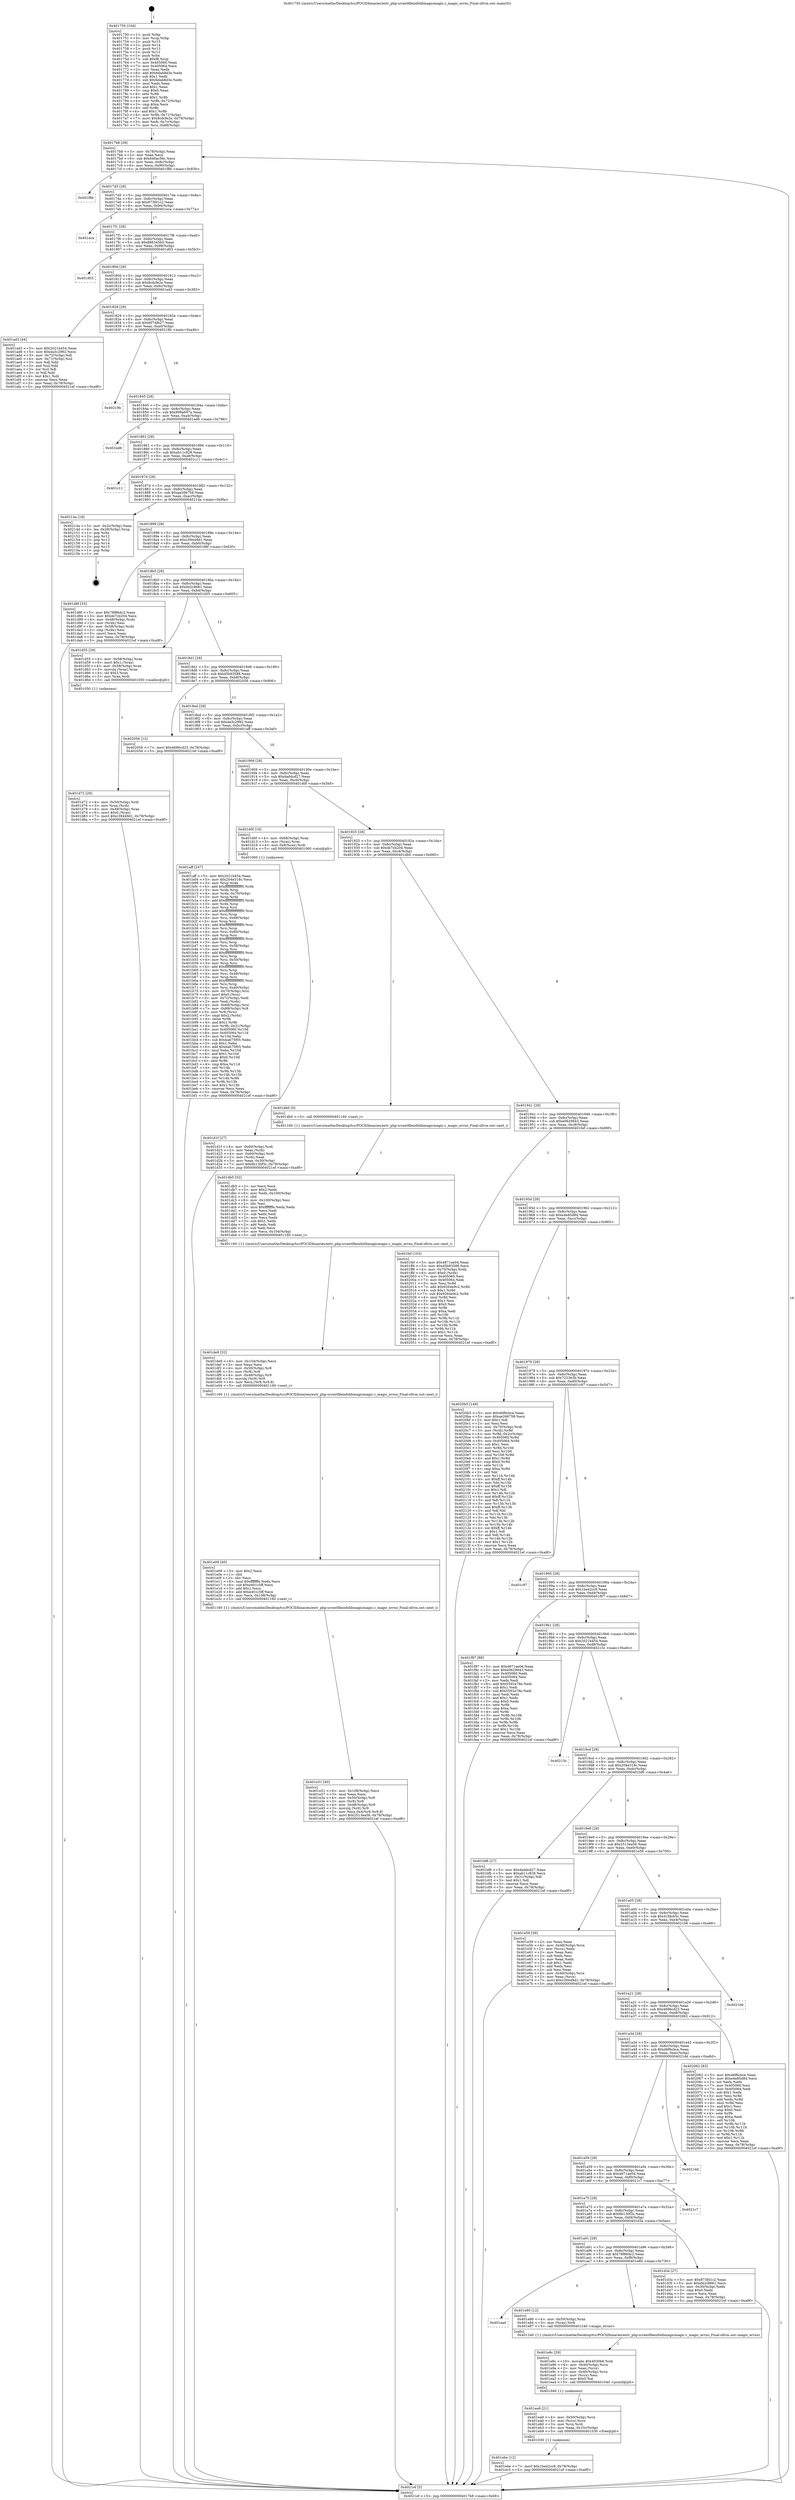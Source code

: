 digraph "0x401750" {
  label = "0x401750 (/mnt/c/Users/mathe/Desktop/tcc/POCII/binaries/extr_php-srcextfileinfolibmagicmagic.c_magic_errno_Final-ollvm.out::main(0))"
  labelloc = "t"
  node[shape=record]

  Entry [label="",width=0.3,height=0.3,shape=circle,fillcolor=black,style=filled]
  "0x4017b8" [label="{
     0x4017b8 [29]\l
     | [instrs]\l
     &nbsp;&nbsp;0x4017b8 \<+3\>: mov -0x78(%rbp),%eax\l
     &nbsp;&nbsp;0x4017bb \<+2\>: mov %eax,%ecx\l
     &nbsp;&nbsp;0x4017bd \<+6\>: sub $0x846ac56c,%ecx\l
     &nbsp;&nbsp;0x4017c3 \<+6\>: mov %eax,-0x8c(%rbp)\l
     &nbsp;&nbsp;0x4017c9 \<+6\>: mov %ecx,-0x90(%rbp)\l
     &nbsp;&nbsp;0x4017cf \<+6\>: je 0000000000401f8b \<main+0x83b\>\l
  }"]
  "0x401f8b" [label="{
     0x401f8b\l
  }", style=dashed]
  "0x4017d5" [label="{
     0x4017d5 [28]\l
     | [instrs]\l
     &nbsp;&nbsp;0x4017d5 \<+5\>: jmp 00000000004017da \<main+0x8a\>\l
     &nbsp;&nbsp;0x4017da \<+6\>: mov -0x8c(%rbp),%eax\l
     &nbsp;&nbsp;0x4017e0 \<+5\>: sub $0x873fd1c2,%eax\l
     &nbsp;&nbsp;0x4017e5 \<+6\>: mov %eax,-0x94(%rbp)\l
     &nbsp;&nbsp;0x4017eb \<+6\>: je 0000000000401eca \<main+0x77a\>\l
  }"]
  Exit [label="",width=0.3,height=0.3,shape=circle,fillcolor=black,style=filled,peripheries=2]
  "0x401eca" [label="{
     0x401eca\l
  }", style=dashed]
  "0x4017f1" [label="{
     0x4017f1 [28]\l
     | [instrs]\l
     &nbsp;&nbsp;0x4017f1 \<+5\>: jmp 00000000004017f6 \<main+0xa6\>\l
     &nbsp;&nbsp;0x4017f6 \<+6\>: mov -0x8c(%rbp),%eax\l
     &nbsp;&nbsp;0x4017fc \<+5\>: sub $0x886345b5,%eax\l
     &nbsp;&nbsp;0x401801 \<+6\>: mov %eax,-0x98(%rbp)\l
     &nbsp;&nbsp;0x401807 \<+6\>: je 0000000000401d03 \<main+0x5b3\>\l
  }"]
  "0x401ebe" [label="{
     0x401ebe [12]\l
     | [instrs]\l
     &nbsp;&nbsp;0x401ebe \<+7\>: movl $0x1ba42cc9,-0x78(%rbp)\l
     &nbsp;&nbsp;0x401ec5 \<+5\>: jmp 00000000004021ef \<main+0xa9f\>\l
  }"]
  "0x401d03" [label="{
     0x401d03\l
  }", style=dashed]
  "0x40180d" [label="{
     0x40180d [28]\l
     | [instrs]\l
     &nbsp;&nbsp;0x40180d \<+5\>: jmp 0000000000401812 \<main+0xc2\>\l
     &nbsp;&nbsp;0x401812 \<+6\>: mov -0x8c(%rbp),%eax\l
     &nbsp;&nbsp;0x401818 \<+5\>: sub $0x8cdcfe2e,%eax\l
     &nbsp;&nbsp;0x40181d \<+6\>: mov %eax,-0x9c(%rbp)\l
     &nbsp;&nbsp;0x401823 \<+6\>: je 0000000000401ad3 \<main+0x383\>\l
  }"]
  "0x401ea9" [label="{
     0x401ea9 [21]\l
     | [instrs]\l
     &nbsp;&nbsp;0x401ea9 \<+4\>: mov -0x50(%rbp),%rcx\l
     &nbsp;&nbsp;0x401ead \<+3\>: mov (%rcx),%rcx\l
     &nbsp;&nbsp;0x401eb0 \<+3\>: mov %rcx,%rdi\l
     &nbsp;&nbsp;0x401eb3 \<+6\>: mov %eax,-0x10c(%rbp)\l
     &nbsp;&nbsp;0x401eb9 \<+5\>: call 0000000000401030 \<free@plt\>\l
     | [calls]\l
     &nbsp;&nbsp;0x401030 \{1\} (unknown)\l
  }"]
  "0x401ad3" [label="{
     0x401ad3 [44]\l
     | [instrs]\l
     &nbsp;&nbsp;0x401ad3 \<+5\>: mov $0x2021b454,%eax\l
     &nbsp;&nbsp;0x401ad8 \<+5\>: mov $0xda3c2992,%ecx\l
     &nbsp;&nbsp;0x401add \<+3\>: mov -0x72(%rbp),%dl\l
     &nbsp;&nbsp;0x401ae0 \<+4\>: mov -0x71(%rbp),%sil\l
     &nbsp;&nbsp;0x401ae4 \<+3\>: mov %dl,%dil\l
     &nbsp;&nbsp;0x401ae7 \<+3\>: and %sil,%dil\l
     &nbsp;&nbsp;0x401aea \<+3\>: xor %sil,%dl\l
     &nbsp;&nbsp;0x401aed \<+3\>: or %dl,%dil\l
     &nbsp;&nbsp;0x401af0 \<+4\>: test $0x1,%dil\l
     &nbsp;&nbsp;0x401af4 \<+3\>: cmovne %ecx,%eax\l
     &nbsp;&nbsp;0x401af7 \<+3\>: mov %eax,-0x78(%rbp)\l
     &nbsp;&nbsp;0x401afa \<+5\>: jmp 00000000004021ef \<main+0xa9f\>\l
  }"]
  "0x401829" [label="{
     0x401829 [28]\l
     | [instrs]\l
     &nbsp;&nbsp;0x401829 \<+5\>: jmp 000000000040182e \<main+0xde\>\l
     &nbsp;&nbsp;0x40182e \<+6\>: mov -0x8c(%rbp),%eax\l
     &nbsp;&nbsp;0x401834 \<+5\>: sub $0x9074fb27,%eax\l
     &nbsp;&nbsp;0x401839 \<+6\>: mov %eax,-0xa0(%rbp)\l
     &nbsp;&nbsp;0x40183f \<+6\>: je 000000000040219b \<main+0xa4b\>\l
  }"]
  "0x4021ef" [label="{
     0x4021ef [5]\l
     | [instrs]\l
     &nbsp;&nbsp;0x4021ef \<+5\>: jmp 00000000004017b8 \<main+0x68\>\l
  }"]
  "0x401750" [label="{
     0x401750 [104]\l
     | [instrs]\l
     &nbsp;&nbsp;0x401750 \<+1\>: push %rbp\l
     &nbsp;&nbsp;0x401751 \<+3\>: mov %rsp,%rbp\l
     &nbsp;&nbsp;0x401754 \<+2\>: push %r15\l
     &nbsp;&nbsp;0x401756 \<+2\>: push %r14\l
     &nbsp;&nbsp;0x401758 \<+2\>: push %r13\l
     &nbsp;&nbsp;0x40175a \<+2\>: push %r12\l
     &nbsp;&nbsp;0x40175c \<+1\>: push %rbx\l
     &nbsp;&nbsp;0x40175d \<+7\>: sub $0xf8,%rsp\l
     &nbsp;&nbsp;0x401764 \<+7\>: mov 0x405060,%eax\l
     &nbsp;&nbsp;0x40176b \<+7\>: mov 0x405064,%ecx\l
     &nbsp;&nbsp;0x401772 \<+2\>: mov %eax,%edx\l
     &nbsp;&nbsp;0x401774 \<+6\>: add $0x6dab8d3e,%edx\l
     &nbsp;&nbsp;0x40177a \<+3\>: sub $0x1,%edx\l
     &nbsp;&nbsp;0x40177d \<+6\>: sub $0x6dab8d3e,%edx\l
     &nbsp;&nbsp;0x401783 \<+3\>: imul %edx,%eax\l
     &nbsp;&nbsp;0x401786 \<+3\>: and $0x1,%eax\l
     &nbsp;&nbsp;0x401789 \<+3\>: cmp $0x0,%eax\l
     &nbsp;&nbsp;0x40178c \<+4\>: sete %r8b\l
     &nbsp;&nbsp;0x401790 \<+4\>: and $0x1,%r8b\l
     &nbsp;&nbsp;0x401794 \<+4\>: mov %r8b,-0x72(%rbp)\l
     &nbsp;&nbsp;0x401798 \<+3\>: cmp $0xa,%ecx\l
     &nbsp;&nbsp;0x40179b \<+4\>: setl %r8b\l
     &nbsp;&nbsp;0x40179f \<+4\>: and $0x1,%r8b\l
     &nbsp;&nbsp;0x4017a3 \<+4\>: mov %r8b,-0x71(%rbp)\l
     &nbsp;&nbsp;0x4017a7 \<+7\>: movl $0x8cdcfe2e,-0x78(%rbp)\l
     &nbsp;&nbsp;0x4017ae \<+3\>: mov %edi,-0x7c(%rbp)\l
     &nbsp;&nbsp;0x4017b1 \<+7\>: mov %rsi,-0x88(%rbp)\l
  }"]
  "0x401e8c" [label="{
     0x401e8c [29]\l
     | [instrs]\l
     &nbsp;&nbsp;0x401e8c \<+10\>: movabs $0x4030b6,%rdi\l
     &nbsp;&nbsp;0x401e96 \<+4\>: mov -0x40(%rbp),%rcx\l
     &nbsp;&nbsp;0x401e9a \<+2\>: mov %eax,(%rcx)\l
     &nbsp;&nbsp;0x401e9c \<+4\>: mov -0x40(%rbp),%rcx\l
     &nbsp;&nbsp;0x401ea0 \<+2\>: mov (%rcx),%esi\l
     &nbsp;&nbsp;0x401ea2 \<+2\>: mov $0x0,%al\l
     &nbsp;&nbsp;0x401ea4 \<+5\>: call 0000000000401040 \<printf@plt\>\l
     | [calls]\l
     &nbsp;&nbsp;0x401040 \{1\} (unknown)\l
  }"]
  "0x40219b" [label="{
     0x40219b\l
  }", style=dashed]
  "0x401845" [label="{
     0x401845 [28]\l
     | [instrs]\l
     &nbsp;&nbsp;0x401845 \<+5\>: jmp 000000000040184a \<main+0xfa\>\l
     &nbsp;&nbsp;0x40184a \<+6\>: mov -0x8c(%rbp),%eax\l
     &nbsp;&nbsp;0x401850 \<+5\>: sub $0x999a697a,%eax\l
     &nbsp;&nbsp;0x401855 \<+6\>: mov %eax,-0xa4(%rbp)\l
     &nbsp;&nbsp;0x40185b \<+6\>: je 0000000000401ed6 \<main+0x786\>\l
  }"]
  "0x401aad" [label="{
     0x401aad\l
  }", style=dashed]
  "0x401ed6" [label="{
     0x401ed6\l
  }", style=dashed]
  "0x401861" [label="{
     0x401861 [28]\l
     | [instrs]\l
     &nbsp;&nbsp;0x401861 \<+5\>: jmp 0000000000401866 \<main+0x116\>\l
     &nbsp;&nbsp;0x401866 \<+6\>: mov -0x8c(%rbp),%eax\l
     &nbsp;&nbsp;0x40186c \<+5\>: sub $0xab11c828,%eax\l
     &nbsp;&nbsp;0x401871 \<+6\>: mov %eax,-0xa8(%rbp)\l
     &nbsp;&nbsp;0x401877 \<+6\>: je 0000000000401c11 \<main+0x4c1\>\l
  }"]
  "0x401e80" [label="{
     0x401e80 [12]\l
     | [instrs]\l
     &nbsp;&nbsp;0x401e80 \<+4\>: mov -0x50(%rbp),%rax\l
     &nbsp;&nbsp;0x401e84 \<+3\>: mov (%rax),%rdi\l
     &nbsp;&nbsp;0x401e87 \<+5\>: call 0000000000401240 \<magic_errno\>\l
     | [calls]\l
     &nbsp;&nbsp;0x401240 \{1\} (/mnt/c/Users/mathe/Desktop/tcc/POCII/binaries/extr_php-srcextfileinfolibmagicmagic.c_magic_errno_Final-ollvm.out::magic_errno)\l
  }"]
  "0x401c11" [label="{
     0x401c11\l
  }", style=dashed]
  "0x40187d" [label="{
     0x40187d [28]\l
     | [instrs]\l
     &nbsp;&nbsp;0x40187d \<+5\>: jmp 0000000000401882 \<main+0x132\>\l
     &nbsp;&nbsp;0x401882 \<+6\>: mov -0x8c(%rbp),%eax\l
     &nbsp;&nbsp;0x401888 \<+5\>: sub $0xae266758,%eax\l
     &nbsp;&nbsp;0x40188d \<+6\>: mov %eax,-0xac(%rbp)\l
     &nbsp;&nbsp;0x401893 \<+6\>: je 000000000040214a \<main+0x9fa\>\l
  }"]
  "0x401e31" [label="{
     0x401e31 [40]\l
     | [instrs]\l
     &nbsp;&nbsp;0x401e31 \<+6\>: mov -0x108(%rbp),%ecx\l
     &nbsp;&nbsp;0x401e37 \<+3\>: imul %eax,%ecx\l
     &nbsp;&nbsp;0x401e3a \<+4\>: mov -0x50(%rbp),%r8\l
     &nbsp;&nbsp;0x401e3e \<+3\>: mov (%r8),%r8\l
     &nbsp;&nbsp;0x401e41 \<+4\>: mov -0x48(%rbp),%r9\l
     &nbsp;&nbsp;0x401e45 \<+3\>: movslq (%r9),%r9\l
     &nbsp;&nbsp;0x401e48 \<+5\>: mov %ecx,0x4(%r8,%r9,8)\l
     &nbsp;&nbsp;0x401e4d \<+7\>: movl $0x2513ea56,-0x78(%rbp)\l
     &nbsp;&nbsp;0x401e54 \<+5\>: jmp 00000000004021ef \<main+0xa9f\>\l
  }"]
  "0x40214a" [label="{
     0x40214a [18]\l
     | [instrs]\l
     &nbsp;&nbsp;0x40214a \<+3\>: mov -0x2c(%rbp),%eax\l
     &nbsp;&nbsp;0x40214d \<+4\>: lea -0x28(%rbp),%rsp\l
     &nbsp;&nbsp;0x402151 \<+1\>: pop %rbx\l
     &nbsp;&nbsp;0x402152 \<+2\>: pop %r12\l
     &nbsp;&nbsp;0x402154 \<+2\>: pop %r13\l
     &nbsp;&nbsp;0x402156 \<+2\>: pop %r14\l
     &nbsp;&nbsp;0x402158 \<+2\>: pop %r15\l
     &nbsp;&nbsp;0x40215a \<+1\>: pop %rbp\l
     &nbsp;&nbsp;0x40215b \<+1\>: ret\l
  }"]
  "0x401899" [label="{
     0x401899 [28]\l
     | [instrs]\l
     &nbsp;&nbsp;0x401899 \<+5\>: jmp 000000000040189e \<main+0x14e\>\l
     &nbsp;&nbsp;0x40189e \<+6\>: mov -0x8c(%rbp),%eax\l
     &nbsp;&nbsp;0x4018a4 \<+5\>: sub $0xc39449d1,%eax\l
     &nbsp;&nbsp;0x4018a9 \<+6\>: mov %eax,-0xb0(%rbp)\l
     &nbsp;&nbsp;0x4018af \<+6\>: je 0000000000401d8f \<main+0x63f\>\l
  }"]
  "0x401e09" [label="{
     0x401e09 [40]\l
     | [instrs]\l
     &nbsp;&nbsp;0x401e09 \<+5\>: mov $0x2,%ecx\l
     &nbsp;&nbsp;0x401e0e \<+1\>: cltd\l
     &nbsp;&nbsp;0x401e0f \<+2\>: idiv %ecx\l
     &nbsp;&nbsp;0x401e11 \<+6\>: imul $0xfffffffe,%edx,%ecx\l
     &nbsp;&nbsp;0x401e17 \<+6\>: sub $0xe401c5ff,%ecx\l
     &nbsp;&nbsp;0x401e1d \<+3\>: add $0x1,%ecx\l
     &nbsp;&nbsp;0x401e20 \<+6\>: add $0xe401c5ff,%ecx\l
     &nbsp;&nbsp;0x401e26 \<+6\>: mov %ecx,-0x108(%rbp)\l
     &nbsp;&nbsp;0x401e2c \<+5\>: call 0000000000401160 \<next_i\>\l
     | [calls]\l
     &nbsp;&nbsp;0x401160 \{1\} (/mnt/c/Users/mathe/Desktop/tcc/POCII/binaries/extr_php-srcextfileinfolibmagicmagic.c_magic_errno_Final-ollvm.out::next_i)\l
  }"]
  "0x401d8f" [label="{
     0x401d8f [33]\l
     | [instrs]\l
     &nbsp;&nbsp;0x401d8f \<+5\>: mov $0x78f86dc2,%eax\l
     &nbsp;&nbsp;0x401d94 \<+5\>: mov $0xde7cb204,%ecx\l
     &nbsp;&nbsp;0x401d99 \<+4\>: mov -0x48(%rbp),%rdx\l
     &nbsp;&nbsp;0x401d9d \<+2\>: mov (%rdx),%esi\l
     &nbsp;&nbsp;0x401d9f \<+4\>: mov -0x58(%rbp),%rdx\l
     &nbsp;&nbsp;0x401da3 \<+2\>: cmp (%rdx),%esi\l
     &nbsp;&nbsp;0x401da5 \<+3\>: cmovl %ecx,%eax\l
     &nbsp;&nbsp;0x401da8 \<+3\>: mov %eax,-0x78(%rbp)\l
     &nbsp;&nbsp;0x401dab \<+5\>: jmp 00000000004021ef \<main+0xa9f\>\l
  }"]
  "0x4018b5" [label="{
     0x4018b5 [28]\l
     | [instrs]\l
     &nbsp;&nbsp;0x4018b5 \<+5\>: jmp 00000000004018ba \<main+0x16a\>\l
     &nbsp;&nbsp;0x4018ba \<+6\>: mov -0x8c(%rbp),%eax\l
     &nbsp;&nbsp;0x4018c0 \<+5\>: sub $0xd42c8661,%eax\l
     &nbsp;&nbsp;0x4018c5 \<+6\>: mov %eax,-0xb4(%rbp)\l
     &nbsp;&nbsp;0x4018cb \<+6\>: je 0000000000401d55 \<main+0x605\>\l
  }"]
  "0x401de9" [label="{
     0x401de9 [32]\l
     | [instrs]\l
     &nbsp;&nbsp;0x401de9 \<+6\>: mov -0x104(%rbp),%ecx\l
     &nbsp;&nbsp;0x401def \<+3\>: imul %eax,%ecx\l
     &nbsp;&nbsp;0x401df2 \<+4\>: mov -0x50(%rbp),%r8\l
     &nbsp;&nbsp;0x401df6 \<+3\>: mov (%r8),%r8\l
     &nbsp;&nbsp;0x401df9 \<+4\>: mov -0x48(%rbp),%r9\l
     &nbsp;&nbsp;0x401dfd \<+3\>: movslq (%r9),%r9\l
     &nbsp;&nbsp;0x401e00 \<+4\>: mov %ecx,(%r8,%r9,8)\l
     &nbsp;&nbsp;0x401e04 \<+5\>: call 0000000000401160 \<next_i\>\l
     | [calls]\l
     &nbsp;&nbsp;0x401160 \{1\} (/mnt/c/Users/mathe/Desktop/tcc/POCII/binaries/extr_php-srcextfileinfolibmagicmagic.c_magic_errno_Final-ollvm.out::next_i)\l
  }"]
  "0x401d55" [label="{
     0x401d55 [29]\l
     | [instrs]\l
     &nbsp;&nbsp;0x401d55 \<+4\>: mov -0x58(%rbp),%rax\l
     &nbsp;&nbsp;0x401d59 \<+6\>: movl $0x1,(%rax)\l
     &nbsp;&nbsp;0x401d5f \<+4\>: mov -0x58(%rbp),%rax\l
     &nbsp;&nbsp;0x401d63 \<+3\>: movslq (%rax),%rax\l
     &nbsp;&nbsp;0x401d66 \<+4\>: shl $0x3,%rax\l
     &nbsp;&nbsp;0x401d6a \<+3\>: mov %rax,%rdi\l
     &nbsp;&nbsp;0x401d6d \<+5\>: call 0000000000401050 \<malloc@plt\>\l
     | [calls]\l
     &nbsp;&nbsp;0x401050 \{1\} (unknown)\l
  }"]
  "0x4018d1" [label="{
     0x4018d1 [28]\l
     | [instrs]\l
     &nbsp;&nbsp;0x4018d1 \<+5\>: jmp 00000000004018d6 \<main+0x186\>\l
     &nbsp;&nbsp;0x4018d6 \<+6\>: mov -0x8c(%rbp),%eax\l
     &nbsp;&nbsp;0x4018dc \<+5\>: sub $0xd5b93588,%eax\l
     &nbsp;&nbsp;0x4018e1 \<+6\>: mov %eax,-0xb8(%rbp)\l
     &nbsp;&nbsp;0x4018e7 \<+6\>: je 0000000000402056 \<main+0x906\>\l
  }"]
  "0x401db5" [label="{
     0x401db5 [52]\l
     | [instrs]\l
     &nbsp;&nbsp;0x401db5 \<+2\>: xor %ecx,%ecx\l
     &nbsp;&nbsp;0x401db7 \<+5\>: mov $0x2,%edx\l
     &nbsp;&nbsp;0x401dbc \<+6\>: mov %edx,-0x100(%rbp)\l
     &nbsp;&nbsp;0x401dc2 \<+1\>: cltd\l
     &nbsp;&nbsp;0x401dc3 \<+6\>: mov -0x100(%rbp),%esi\l
     &nbsp;&nbsp;0x401dc9 \<+2\>: idiv %esi\l
     &nbsp;&nbsp;0x401dcb \<+6\>: imul $0xfffffffe,%edx,%edx\l
     &nbsp;&nbsp;0x401dd1 \<+2\>: mov %ecx,%edi\l
     &nbsp;&nbsp;0x401dd3 \<+2\>: sub %edx,%edi\l
     &nbsp;&nbsp;0x401dd5 \<+2\>: mov %ecx,%edx\l
     &nbsp;&nbsp;0x401dd7 \<+3\>: sub $0x1,%edx\l
     &nbsp;&nbsp;0x401dda \<+2\>: add %edx,%edi\l
     &nbsp;&nbsp;0x401ddc \<+2\>: sub %edi,%ecx\l
     &nbsp;&nbsp;0x401dde \<+6\>: mov %ecx,-0x104(%rbp)\l
     &nbsp;&nbsp;0x401de4 \<+5\>: call 0000000000401160 \<next_i\>\l
     | [calls]\l
     &nbsp;&nbsp;0x401160 \{1\} (/mnt/c/Users/mathe/Desktop/tcc/POCII/binaries/extr_php-srcextfileinfolibmagicmagic.c_magic_errno_Final-ollvm.out::next_i)\l
  }"]
  "0x402056" [label="{
     0x402056 [12]\l
     | [instrs]\l
     &nbsp;&nbsp;0x402056 \<+7\>: movl $0x4686cd23,-0x78(%rbp)\l
     &nbsp;&nbsp;0x40205d \<+5\>: jmp 00000000004021ef \<main+0xa9f\>\l
  }"]
  "0x4018ed" [label="{
     0x4018ed [28]\l
     | [instrs]\l
     &nbsp;&nbsp;0x4018ed \<+5\>: jmp 00000000004018f2 \<main+0x1a2\>\l
     &nbsp;&nbsp;0x4018f2 \<+6\>: mov -0x8c(%rbp),%eax\l
     &nbsp;&nbsp;0x4018f8 \<+5\>: sub $0xda3c2992,%eax\l
     &nbsp;&nbsp;0x4018fd \<+6\>: mov %eax,-0xbc(%rbp)\l
     &nbsp;&nbsp;0x401903 \<+6\>: je 0000000000401aff \<main+0x3af\>\l
  }"]
  "0x401d72" [label="{
     0x401d72 [29]\l
     | [instrs]\l
     &nbsp;&nbsp;0x401d72 \<+4\>: mov -0x50(%rbp),%rdi\l
     &nbsp;&nbsp;0x401d76 \<+3\>: mov %rax,(%rdi)\l
     &nbsp;&nbsp;0x401d79 \<+4\>: mov -0x48(%rbp),%rax\l
     &nbsp;&nbsp;0x401d7d \<+6\>: movl $0x0,(%rax)\l
     &nbsp;&nbsp;0x401d83 \<+7\>: movl $0xc39449d1,-0x78(%rbp)\l
     &nbsp;&nbsp;0x401d8a \<+5\>: jmp 00000000004021ef \<main+0xa9f\>\l
  }"]
  "0x401aff" [label="{
     0x401aff [247]\l
     | [instrs]\l
     &nbsp;&nbsp;0x401aff \<+5\>: mov $0x2021b454,%eax\l
     &nbsp;&nbsp;0x401b04 \<+5\>: mov $0x204e318c,%ecx\l
     &nbsp;&nbsp;0x401b09 \<+3\>: mov %rsp,%rdx\l
     &nbsp;&nbsp;0x401b0c \<+4\>: add $0xfffffffffffffff0,%rdx\l
     &nbsp;&nbsp;0x401b10 \<+3\>: mov %rdx,%rsp\l
     &nbsp;&nbsp;0x401b13 \<+4\>: mov %rdx,-0x70(%rbp)\l
     &nbsp;&nbsp;0x401b17 \<+3\>: mov %rsp,%rdx\l
     &nbsp;&nbsp;0x401b1a \<+4\>: add $0xfffffffffffffff0,%rdx\l
     &nbsp;&nbsp;0x401b1e \<+3\>: mov %rdx,%rsp\l
     &nbsp;&nbsp;0x401b21 \<+3\>: mov %rsp,%rsi\l
     &nbsp;&nbsp;0x401b24 \<+4\>: add $0xfffffffffffffff0,%rsi\l
     &nbsp;&nbsp;0x401b28 \<+3\>: mov %rsi,%rsp\l
     &nbsp;&nbsp;0x401b2b \<+4\>: mov %rsi,-0x68(%rbp)\l
     &nbsp;&nbsp;0x401b2f \<+3\>: mov %rsp,%rsi\l
     &nbsp;&nbsp;0x401b32 \<+4\>: add $0xfffffffffffffff0,%rsi\l
     &nbsp;&nbsp;0x401b36 \<+3\>: mov %rsi,%rsp\l
     &nbsp;&nbsp;0x401b39 \<+4\>: mov %rsi,-0x60(%rbp)\l
     &nbsp;&nbsp;0x401b3d \<+3\>: mov %rsp,%rsi\l
     &nbsp;&nbsp;0x401b40 \<+4\>: add $0xfffffffffffffff0,%rsi\l
     &nbsp;&nbsp;0x401b44 \<+3\>: mov %rsi,%rsp\l
     &nbsp;&nbsp;0x401b47 \<+4\>: mov %rsi,-0x58(%rbp)\l
     &nbsp;&nbsp;0x401b4b \<+3\>: mov %rsp,%rsi\l
     &nbsp;&nbsp;0x401b4e \<+4\>: add $0xfffffffffffffff0,%rsi\l
     &nbsp;&nbsp;0x401b52 \<+3\>: mov %rsi,%rsp\l
     &nbsp;&nbsp;0x401b55 \<+4\>: mov %rsi,-0x50(%rbp)\l
     &nbsp;&nbsp;0x401b59 \<+3\>: mov %rsp,%rsi\l
     &nbsp;&nbsp;0x401b5c \<+4\>: add $0xfffffffffffffff0,%rsi\l
     &nbsp;&nbsp;0x401b60 \<+3\>: mov %rsi,%rsp\l
     &nbsp;&nbsp;0x401b63 \<+4\>: mov %rsi,-0x48(%rbp)\l
     &nbsp;&nbsp;0x401b67 \<+3\>: mov %rsp,%rsi\l
     &nbsp;&nbsp;0x401b6a \<+4\>: add $0xfffffffffffffff0,%rsi\l
     &nbsp;&nbsp;0x401b6e \<+3\>: mov %rsi,%rsp\l
     &nbsp;&nbsp;0x401b71 \<+4\>: mov %rsi,-0x40(%rbp)\l
     &nbsp;&nbsp;0x401b75 \<+4\>: mov -0x70(%rbp),%rsi\l
     &nbsp;&nbsp;0x401b79 \<+6\>: movl $0x0,(%rsi)\l
     &nbsp;&nbsp;0x401b7f \<+3\>: mov -0x7c(%rbp),%edi\l
     &nbsp;&nbsp;0x401b82 \<+2\>: mov %edi,(%rdx)\l
     &nbsp;&nbsp;0x401b84 \<+4\>: mov -0x68(%rbp),%rsi\l
     &nbsp;&nbsp;0x401b88 \<+7\>: mov -0x88(%rbp),%r8\l
     &nbsp;&nbsp;0x401b8f \<+3\>: mov %r8,(%rsi)\l
     &nbsp;&nbsp;0x401b92 \<+3\>: cmpl $0x2,(%rdx)\l
     &nbsp;&nbsp;0x401b95 \<+4\>: setne %r9b\l
     &nbsp;&nbsp;0x401b99 \<+4\>: and $0x1,%r9b\l
     &nbsp;&nbsp;0x401b9d \<+4\>: mov %r9b,-0x31(%rbp)\l
     &nbsp;&nbsp;0x401ba1 \<+8\>: mov 0x405060,%r10d\l
     &nbsp;&nbsp;0x401ba9 \<+8\>: mov 0x405064,%r11d\l
     &nbsp;&nbsp;0x401bb1 \<+3\>: mov %r10d,%ebx\l
     &nbsp;&nbsp;0x401bb4 \<+6\>: sub $0xbab75f05,%ebx\l
     &nbsp;&nbsp;0x401bba \<+3\>: sub $0x1,%ebx\l
     &nbsp;&nbsp;0x401bbd \<+6\>: add $0xbab75f05,%ebx\l
     &nbsp;&nbsp;0x401bc3 \<+4\>: imul %ebx,%r10d\l
     &nbsp;&nbsp;0x401bc7 \<+4\>: and $0x1,%r10d\l
     &nbsp;&nbsp;0x401bcb \<+4\>: cmp $0x0,%r10d\l
     &nbsp;&nbsp;0x401bcf \<+4\>: sete %r9b\l
     &nbsp;&nbsp;0x401bd3 \<+4\>: cmp $0xa,%r11d\l
     &nbsp;&nbsp;0x401bd7 \<+4\>: setl %r14b\l
     &nbsp;&nbsp;0x401bdb \<+3\>: mov %r9b,%r15b\l
     &nbsp;&nbsp;0x401bde \<+3\>: and %r14b,%r15b\l
     &nbsp;&nbsp;0x401be1 \<+3\>: xor %r14b,%r9b\l
     &nbsp;&nbsp;0x401be4 \<+3\>: or %r9b,%r15b\l
     &nbsp;&nbsp;0x401be7 \<+4\>: test $0x1,%r15b\l
     &nbsp;&nbsp;0x401beb \<+3\>: cmovne %ecx,%eax\l
     &nbsp;&nbsp;0x401bee \<+3\>: mov %eax,-0x78(%rbp)\l
     &nbsp;&nbsp;0x401bf1 \<+5\>: jmp 00000000004021ef \<main+0xa9f\>\l
  }"]
  "0x401909" [label="{
     0x401909 [28]\l
     | [instrs]\l
     &nbsp;&nbsp;0x401909 \<+5\>: jmp 000000000040190e \<main+0x1be\>\l
     &nbsp;&nbsp;0x40190e \<+6\>: mov -0x8c(%rbp),%eax\l
     &nbsp;&nbsp;0x401914 \<+5\>: sub $0xdaddcd27,%eax\l
     &nbsp;&nbsp;0x401919 \<+6\>: mov %eax,-0xc0(%rbp)\l
     &nbsp;&nbsp;0x40191f \<+6\>: je 0000000000401d0f \<main+0x5bf\>\l
  }"]
  "0x401a91" [label="{
     0x401a91 [28]\l
     | [instrs]\l
     &nbsp;&nbsp;0x401a91 \<+5\>: jmp 0000000000401a96 \<main+0x346\>\l
     &nbsp;&nbsp;0x401a96 \<+6\>: mov -0x8c(%rbp),%eax\l
     &nbsp;&nbsp;0x401a9c \<+5\>: sub $0x78f86dc2,%eax\l
     &nbsp;&nbsp;0x401aa1 \<+6\>: mov %eax,-0xf8(%rbp)\l
     &nbsp;&nbsp;0x401aa7 \<+6\>: je 0000000000401e80 \<main+0x730\>\l
  }"]
  "0x401d3a" [label="{
     0x401d3a [27]\l
     | [instrs]\l
     &nbsp;&nbsp;0x401d3a \<+5\>: mov $0x873fd1c2,%eax\l
     &nbsp;&nbsp;0x401d3f \<+5\>: mov $0xd42c8661,%ecx\l
     &nbsp;&nbsp;0x401d44 \<+3\>: mov -0x30(%rbp),%edx\l
     &nbsp;&nbsp;0x401d47 \<+3\>: cmp $0x0,%edx\l
     &nbsp;&nbsp;0x401d4a \<+3\>: cmove %ecx,%eax\l
     &nbsp;&nbsp;0x401d4d \<+3\>: mov %eax,-0x78(%rbp)\l
     &nbsp;&nbsp;0x401d50 \<+5\>: jmp 00000000004021ef \<main+0xa9f\>\l
  }"]
  "0x401d0f" [label="{
     0x401d0f [16]\l
     | [instrs]\l
     &nbsp;&nbsp;0x401d0f \<+4\>: mov -0x68(%rbp),%rax\l
     &nbsp;&nbsp;0x401d13 \<+3\>: mov (%rax),%rax\l
     &nbsp;&nbsp;0x401d16 \<+4\>: mov 0x8(%rax),%rdi\l
     &nbsp;&nbsp;0x401d1a \<+5\>: call 0000000000401060 \<atoi@plt\>\l
     | [calls]\l
     &nbsp;&nbsp;0x401060 \{1\} (unknown)\l
  }"]
  "0x401925" [label="{
     0x401925 [28]\l
     | [instrs]\l
     &nbsp;&nbsp;0x401925 \<+5\>: jmp 000000000040192a \<main+0x1da\>\l
     &nbsp;&nbsp;0x40192a \<+6\>: mov -0x8c(%rbp),%eax\l
     &nbsp;&nbsp;0x401930 \<+5\>: sub $0xde7cb204,%eax\l
     &nbsp;&nbsp;0x401935 \<+6\>: mov %eax,-0xc4(%rbp)\l
     &nbsp;&nbsp;0x40193b \<+6\>: je 0000000000401db0 \<main+0x660\>\l
  }"]
  "0x401a75" [label="{
     0x401a75 [28]\l
     | [instrs]\l
     &nbsp;&nbsp;0x401a75 \<+5\>: jmp 0000000000401a7a \<main+0x32a\>\l
     &nbsp;&nbsp;0x401a7a \<+6\>: mov -0x8c(%rbp),%eax\l
     &nbsp;&nbsp;0x401a80 \<+5\>: sub $0x6b130f3c,%eax\l
     &nbsp;&nbsp;0x401a85 \<+6\>: mov %eax,-0xf4(%rbp)\l
     &nbsp;&nbsp;0x401a8b \<+6\>: je 0000000000401d3a \<main+0x5ea\>\l
  }"]
  "0x401db0" [label="{
     0x401db0 [5]\l
     | [instrs]\l
     &nbsp;&nbsp;0x401db0 \<+5\>: call 0000000000401160 \<next_i\>\l
     | [calls]\l
     &nbsp;&nbsp;0x401160 \{1\} (/mnt/c/Users/mathe/Desktop/tcc/POCII/binaries/extr_php-srcextfileinfolibmagicmagic.c_magic_errno_Final-ollvm.out::next_i)\l
  }"]
  "0x401941" [label="{
     0x401941 [28]\l
     | [instrs]\l
     &nbsp;&nbsp;0x401941 \<+5\>: jmp 0000000000401946 \<main+0x1f6\>\l
     &nbsp;&nbsp;0x401946 \<+6\>: mov -0x8c(%rbp),%eax\l
     &nbsp;&nbsp;0x40194c \<+5\>: sub $0xe0629943,%eax\l
     &nbsp;&nbsp;0x401951 \<+6\>: mov %eax,-0xc8(%rbp)\l
     &nbsp;&nbsp;0x401957 \<+6\>: je 0000000000401fef \<main+0x89f\>\l
  }"]
  "0x4021c7" [label="{
     0x4021c7\l
  }", style=dashed]
  "0x401fef" [label="{
     0x401fef [103]\l
     | [instrs]\l
     &nbsp;&nbsp;0x401fef \<+5\>: mov $0x4871ae04,%eax\l
     &nbsp;&nbsp;0x401ff4 \<+5\>: mov $0xd5b93588,%ecx\l
     &nbsp;&nbsp;0x401ff9 \<+4\>: mov -0x70(%rbp),%rdx\l
     &nbsp;&nbsp;0x401ffd \<+6\>: movl $0x0,(%rdx)\l
     &nbsp;&nbsp;0x402003 \<+7\>: mov 0x405060,%esi\l
     &nbsp;&nbsp;0x40200a \<+7\>: mov 0x405064,%edi\l
     &nbsp;&nbsp;0x402011 \<+3\>: mov %esi,%r8d\l
     &nbsp;&nbsp;0x402014 \<+7\>: add $0x9264e9c2,%r8d\l
     &nbsp;&nbsp;0x40201b \<+4\>: sub $0x1,%r8d\l
     &nbsp;&nbsp;0x40201f \<+7\>: sub $0x9264e9c2,%r8d\l
     &nbsp;&nbsp;0x402026 \<+4\>: imul %r8d,%esi\l
     &nbsp;&nbsp;0x40202a \<+3\>: and $0x1,%esi\l
     &nbsp;&nbsp;0x40202d \<+3\>: cmp $0x0,%esi\l
     &nbsp;&nbsp;0x402030 \<+4\>: sete %r9b\l
     &nbsp;&nbsp;0x402034 \<+3\>: cmp $0xa,%edi\l
     &nbsp;&nbsp;0x402037 \<+4\>: setl %r10b\l
     &nbsp;&nbsp;0x40203b \<+3\>: mov %r9b,%r11b\l
     &nbsp;&nbsp;0x40203e \<+3\>: and %r10b,%r11b\l
     &nbsp;&nbsp;0x402041 \<+3\>: xor %r10b,%r9b\l
     &nbsp;&nbsp;0x402044 \<+3\>: or %r9b,%r11b\l
     &nbsp;&nbsp;0x402047 \<+4\>: test $0x1,%r11b\l
     &nbsp;&nbsp;0x40204b \<+3\>: cmovne %ecx,%eax\l
     &nbsp;&nbsp;0x40204e \<+3\>: mov %eax,-0x78(%rbp)\l
     &nbsp;&nbsp;0x402051 \<+5\>: jmp 00000000004021ef \<main+0xa9f\>\l
  }"]
  "0x40195d" [label="{
     0x40195d [28]\l
     | [instrs]\l
     &nbsp;&nbsp;0x40195d \<+5\>: jmp 0000000000401962 \<main+0x212\>\l
     &nbsp;&nbsp;0x401962 \<+6\>: mov -0x8c(%rbp),%eax\l
     &nbsp;&nbsp;0x401968 \<+5\>: sub $0xe4e85d84,%eax\l
     &nbsp;&nbsp;0x40196d \<+6\>: mov %eax,-0xcc(%rbp)\l
     &nbsp;&nbsp;0x401973 \<+6\>: je 00000000004020b5 \<main+0x965\>\l
  }"]
  "0x401a59" [label="{
     0x401a59 [28]\l
     | [instrs]\l
     &nbsp;&nbsp;0x401a59 \<+5\>: jmp 0000000000401a5e \<main+0x30e\>\l
     &nbsp;&nbsp;0x401a5e \<+6\>: mov -0x8c(%rbp),%eax\l
     &nbsp;&nbsp;0x401a64 \<+5\>: sub $0x4871ae04,%eax\l
     &nbsp;&nbsp;0x401a69 \<+6\>: mov %eax,-0xf0(%rbp)\l
     &nbsp;&nbsp;0x401a6f \<+6\>: je 00000000004021c7 \<main+0xa77\>\l
  }"]
  "0x4020b5" [label="{
     0x4020b5 [149]\l
     | [instrs]\l
     &nbsp;&nbsp;0x4020b5 \<+5\>: mov $0x46f6cbce,%eax\l
     &nbsp;&nbsp;0x4020ba \<+5\>: mov $0xae266758,%ecx\l
     &nbsp;&nbsp;0x4020bf \<+2\>: mov $0x1,%dl\l
     &nbsp;&nbsp;0x4020c1 \<+2\>: xor %esi,%esi\l
     &nbsp;&nbsp;0x4020c3 \<+4\>: mov -0x70(%rbp),%rdi\l
     &nbsp;&nbsp;0x4020c7 \<+3\>: mov (%rdi),%r8d\l
     &nbsp;&nbsp;0x4020ca \<+4\>: mov %r8d,-0x2c(%rbp)\l
     &nbsp;&nbsp;0x4020ce \<+8\>: mov 0x405060,%r8d\l
     &nbsp;&nbsp;0x4020d6 \<+8\>: mov 0x405064,%r9d\l
     &nbsp;&nbsp;0x4020de \<+3\>: sub $0x1,%esi\l
     &nbsp;&nbsp;0x4020e1 \<+3\>: mov %r8d,%r10d\l
     &nbsp;&nbsp;0x4020e4 \<+3\>: add %esi,%r10d\l
     &nbsp;&nbsp;0x4020e7 \<+4\>: imul %r10d,%r8d\l
     &nbsp;&nbsp;0x4020eb \<+4\>: and $0x1,%r8d\l
     &nbsp;&nbsp;0x4020ef \<+4\>: cmp $0x0,%r8d\l
     &nbsp;&nbsp;0x4020f3 \<+4\>: sete %r11b\l
     &nbsp;&nbsp;0x4020f7 \<+4\>: cmp $0xa,%r9d\l
     &nbsp;&nbsp;0x4020fb \<+3\>: setl %bl\l
     &nbsp;&nbsp;0x4020fe \<+3\>: mov %r11b,%r14b\l
     &nbsp;&nbsp;0x402101 \<+4\>: xor $0xff,%r14b\l
     &nbsp;&nbsp;0x402105 \<+3\>: mov %bl,%r15b\l
     &nbsp;&nbsp;0x402108 \<+4\>: xor $0xff,%r15b\l
     &nbsp;&nbsp;0x40210c \<+3\>: xor $0x1,%dl\l
     &nbsp;&nbsp;0x40210f \<+3\>: mov %r14b,%r12b\l
     &nbsp;&nbsp;0x402112 \<+4\>: and $0xff,%r12b\l
     &nbsp;&nbsp;0x402116 \<+3\>: and %dl,%r11b\l
     &nbsp;&nbsp;0x402119 \<+3\>: mov %r15b,%r13b\l
     &nbsp;&nbsp;0x40211c \<+4\>: and $0xff,%r13b\l
     &nbsp;&nbsp;0x402120 \<+2\>: and %dl,%bl\l
     &nbsp;&nbsp;0x402122 \<+3\>: or %r11b,%r12b\l
     &nbsp;&nbsp;0x402125 \<+3\>: or %bl,%r13b\l
     &nbsp;&nbsp;0x402128 \<+3\>: xor %r13b,%r12b\l
     &nbsp;&nbsp;0x40212b \<+3\>: or %r15b,%r14b\l
     &nbsp;&nbsp;0x40212e \<+4\>: xor $0xff,%r14b\l
     &nbsp;&nbsp;0x402132 \<+3\>: or $0x1,%dl\l
     &nbsp;&nbsp;0x402135 \<+3\>: and %dl,%r14b\l
     &nbsp;&nbsp;0x402138 \<+3\>: or %r14b,%r12b\l
     &nbsp;&nbsp;0x40213b \<+4\>: test $0x1,%r12b\l
     &nbsp;&nbsp;0x40213f \<+3\>: cmovne %ecx,%eax\l
     &nbsp;&nbsp;0x402142 \<+3\>: mov %eax,-0x78(%rbp)\l
     &nbsp;&nbsp;0x402145 \<+5\>: jmp 00000000004021ef \<main+0xa9f\>\l
  }"]
  "0x401979" [label="{
     0x401979 [28]\l
     | [instrs]\l
     &nbsp;&nbsp;0x401979 \<+5\>: jmp 000000000040197e \<main+0x22e\>\l
     &nbsp;&nbsp;0x40197e \<+6\>: mov -0x8c(%rbp),%eax\l
     &nbsp;&nbsp;0x401984 \<+5\>: sub $0x7223e3b,%eax\l
     &nbsp;&nbsp;0x401989 \<+6\>: mov %eax,-0xd0(%rbp)\l
     &nbsp;&nbsp;0x40198f \<+6\>: je 0000000000401c97 \<main+0x547\>\l
  }"]
  "0x4021dd" [label="{
     0x4021dd\l
  }", style=dashed]
  "0x401c97" [label="{
     0x401c97\l
  }", style=dashed]
  "0x401995" [label="{
     0x401995 [28]\l
     | [instrs]\l
     &nbsp;&nbsp;0x401995 \<+5\>: jmp 000000000040199a \<main+0x24a\>\l
     &nbsp;&nbsp;0x40199a \<+6\>: mov -0x8c(%rbp),%eax\l
     &nbsp;&nbsp;0x4019a0 \<+5\>: sub $0x1ba42cc9,%eax\l
     &nbsp;&nbsp;0x4019a5 \<+6\>: mov %eax,-0xd4(%rbp)\l
     &nbsp;&nbsp;0x4019ab \<+6\>: je 0000000000401f97 \<main+0x847\>\l
  }"]
  "0x401a3d" [label="{
     0x401a3d [28]\l
     | [instrs]\l
     &nbsp;&nbsp;0x401a3d \<+5\>: jmp 0000000000401a42 \<main+0x2f2\>\l
     &nbsp;&nbsp;0x401a42 \<+6\>: mov -0x8c(%rbp),%eax\l
     &nbsp;&nbsp;0x401a48 \<+5\>: sub $0x46f6cbce,%eax\l
     &nbsp;&nbsp;0x401a4d \<+6\>: mov %eax,-0xec(%rbp)\l
     &nbsp;&nbsp;0x401a53 \<+6\>: je 00000000004021dd \<main+0xa8d\>\l
  }"]
  "0x401f97" [label="{
     0x401f97 [88]\l
     | [instrs]\l
     &nbsp;&nbsp;0x401f97 \<+5\>: mov $0x4871ae04,%eax\l
     &nbsp;&nbsp;0x401f9c \<+5\>: mov $0xe0629943,%ecx\l
     &nbsp;&nbsp;0x401fa1 \<+7\>: mov 0x405060,%edx\l
     &nbsp;&nbsp;0x401fa8 \<+7\>: mov 0x405064,%esi\l
     &nbsp;&nbsp;0x401faf \<+2\>: mov %edx,%edi\l
     &nbsp;&nbsp;0x401fb1 \<+6\>: add $0x5592a78e,%edi\l
     &nbsp;&nbsp;0x401fb7 \<+3\>: sub $0x1,%edi\l
     &nbsp;&nbsp;0x401fba \<+6\>: sub $0x5592a78e,%edi\l
     &nbsp;&nbsp;0x401fc0 \<+3\>: imul %edi,%edx\l
     &nbsp;&nbsp;0x401fc3 \<+3\>: and $0x1,%edx\l
     &nbsp;&nbsp;0x401fc6 \<+3\>: cmp $0x0,%edx\l
     &nbsp;&nbsp;0x401fc9 \<+4\>: sete %r8b\l
     &nbsp;&nbsp;0x401fcd \<+3\>: cmp $0xa,%esi\l
     &nbsp;&nbsp;0x401fd0 \<+4\>: setl %r9b\l
     &nbsp;&nbsp;0x401fd4 \<+3\>: mov %r8b,%r10b\l
     &nbsp;&nbsp;0x401fd7 \<+3\>: and %r9b,%r10b\l
     &nbsp;&nbsp;0x401fda \<+3\>: xor %r9b,%r8b\l
     &nbsp;&nbsp;0x401fdd \<+3\>: or %r8b,%r10b\l
     &nbsp;&nbsp;0x401fe0 \<+4\>: test $0x1,%r10b\l
     &nbsp;&nbsp;0x401fe4 \<+3\>: cmovne %ecx,%eax\l
     &nbsp;&nbsp;0x401fe7 \<+3\>: mov %eax,-0x78(%rbp)\l
     &nbsp;&nbsp;0x401fea \<+5\>: jmp 00000000004021ef \<main+0xa9f\>\l
  }"]
  "0x4019b1" [label="{
     0x4019b1 [28]\l
     | [instrs]\l
     &nbsp;&nbsp;0x4019b1 \<+5\>: jmp 00000000004019b6 \<main+0x266\>\l
     &nbsp;&nbsp;0x4019b6 \<+6\>: mov -0x8c(%rbp),%eax\l
     &nbsp;&nbsp;0x4019bc \<+5\>: sub $0x2021b454,%eax\l
     &nbsp;&nbsp;0x4019c1 \<+6\>: mov %eax,-0xd8(%rbp)\l
     &nbsp;&nbsp;0x4019c7 \<+6\>: je 000000000040215c \<main+0xa0c\>\l
  }"]
  "0x402062" [label="{
     0x402062 [83]\l
     | [instrs]\l
     &nbsp;&nbsp;0x402062 \<+5\>: mov $0x46f6cbce,%eax\l
     &nbsp;&nbsp;0x402067 \<+5\>: mov $0xe4e85d84,%ecx\l
     &nbsp;&nbsp;0x40206c \<+2\>: xor %edx,%edx\l
     &nbsp;&nbsp;0x40206e \<+7\>: mov 0x405060,%esi\l
     &nbsp;&nbsp;0x402075 \<+7\>: mov 0x405064,%edi\l
     &nbsp;&nbsp;0x40207c \<+3\>: sub $0x1,%edx\l
     &nbsp;&nbsp;0x40207f \<+3\>: mov %esi,%r8d\l
     &nbsp;&nbsp;0x402082 \<+3\>: add %edx,%r8d\l
     &nbsp;&nbsp;0x402085 \<+4\>: imul %r8d,%esi\l
     &nbsp;&nbsp;0x402089 \<+3\>: and $0x1,%esi\l
     &nbsp;&nbsp;0x40208c \<+3\>: cmp $0x0,%esi\l
     &nbsp;&nbsp;0x40208f \<+4\>: sete %r9b\l
     &nbsp;&nbsp;0x402093 \<+3\>: cmp $0xa,%edi\l
     &nbsp;&nbsp;0x402096 \<+4\>: setl %r10b\l
     &nbsp;&nbsp;0x40209a \<+3\>: mov %r9b,%r11b\l
     &nbsp;&nbsp;0x40209d \<+3\>: and %r10b,%r11b\l
     &nbsp;&nbsp;0x4020a0 \<+3\>: xor %r10b,%r9b\l
     &nbsp;&nbsp;0x4020a3 \<+3\>: or %r9b,%r11b\l
     &nbsp;&nbsp;0x4020a6 \<+4\>: test $0x1,%r11b\l
     &nbsp;&nbsp;0x4020aa \<+3\>: cmovne %ecx,%eax\l
     &nbsp;&nbsp;0x4020ad \<+3\>: mov %eax,-0x78(%rbp)\l
     &nbsp;&nbsp;0x4020b0 \<+5\>: jmp 00000000004021ef \<main+0xa9f\>\l
  }"]
  "0x40215c" [label="{
     0x40215c\l
  }", style=dashed]
  "0x4019cd" [label="{
     0x4019cd [28]\l
     | [instrs]\l
     &nbsp;&nbsp;0x4019cd \<+5\>: jmp 00000000004019d2 \<main+0x282\>\l
     &nbsp;&nbsp;0x4019d2 \<+6\>: mov -0x8c(%rbp),%eax\l
     &nbsp;&nbsp;0x4019d8 \<+5\>: sub $0x204e318c,%eax\l
     &nbsp;&nbsp;0x4019dd \<+6\>: mov %eax,-0xdc(%rbp)\l
     &nbsp;&nbsp;0x4019e3 \<+6\>: je 0000000000401bf6 \<main+0x4a6\>\l
  }"]
  "0x401a21" [label="{
     0x401a21 [28]\l
     | [instrs]\l
     &nbsp;&nbsp;0x401a21 \<+5\>: jmp 0000000000401a26 \<main+0x2d6\>\l
     &nbsp;&nbsp;0x401a26 \<+6\>: mov -0x8c(%rbp),%eax\l
     &nbsp;&nbsp;0x401a2c \<+5\>: sub $0x4686cd23,%eax\l
     &nbsp;&nbsp;0x401a31 \<+6\>: mov %eax,-0xe8(%rbp)\l
     &nbsp;&nbsp;0x401a37 \<+6\>: je 0000000000402062 \<main+0x912\>\l
  }"]
  "0x401bf6" [label="{
     0x401bf6 [27]\l
     | [instrs]\l
     &nbsp;&nbsp;0x401bf6 \<+5\>: mov $0xdaddcd27,%eax\l
     &nbsp;&nbsp;0x401bfb \<+5\>: mov $0xab11c828,%ecx\l
     &nbsp;&nbsp;0x401c00 \<+3\>: mov -0x31(%rbp),%dl\l
     &nbsp;&nbsp;0x401c03 \<+3\>: test $0x1,%dl\l
     &nbsp;&nbsp;0x401c06 \<+3\>: cmovne %ecx,%eax\l
     &nbsp;&nbsp;0x401c09 \<+3\>: mov %eax,-0x78(%rbp)\l
     &nbsp;&nbsp;0x401c0c \<+5\>: jmp 00000000004021ef \<main+0xa9f\>\l
  }"]
  "0x4019e9" [label="{
     0x4019e9 [28]\l
     | [instrs]\l
     &nbsp;&nbsp;0x4019e9 \<+5\>: jmp 00000000004019ee \<main+0x29e\>\l
     &nbsp;&nbsp;0x4019ee \<+6\>: mov -0x8c(%rbp),%eax\l
     &nbsp;&nbsp;0x4019f4 \<+5\>: sub $0x2513ea56,%eax\l
     &nbsp;&nbsp;0x4019f9 \<+6\>: mov %eax,-0xe0(%rbp)\l
     &nbsp;&nbsp;0x4019ff \<+6\>: je 0000000000401e59 \<main+0x709\>\l
  }"]
  "0x401d1f" [label="{
     0x401d1f [27]\l
     | [instrs]\l
     &nbsp;&nbsp;0x401d1f \<+4\>: mov -0x60(%rbp),%rdi\l
     &nbsp;&nbsp;0x401d23 \<+2\>: mov %eax,(%rdi)\l
     &nbsp;&nbsp;0x401d25 \<+4\>: mov -0x60(%rbp),%rdi\l
     &nbsp;&nbsp;0x401d29 \<+2\>: mov (%rdi),%eax\l
     &nbsp;&nbsp;0x401d2b \<+3\>: mov %eax,-0x30(%rbp)\l
     &nbsp;&nbsp;0x401d2e \<+7\>: movl $0x6b130f3c,-0x78(%rbp)\l
     &nbsp;&nbsp;0x401d35 \<+5\>: jmp 00000000004021ef \<main+0xa9f\>\l
  }"]
  "0x4021b6" [label="{
     0x4021b6\l
  }", style=dashed]
  "0x401e59" [label="{
     0x401e59 [39]\l
     | [instrs]\l
     &nbsp;&nbsp;0x401e59 \<+2\>: xor %eax,%eax\l
     &nbsp;&nbsp;0x401e5b \<+4\>: mov -0x48(%rbp),%rcx\l
     &nbsp;&nbsp;0x401e5f \<+2\>: mov (%rcx),%edx\l
     &nbsp;&nbsp;0x401e61 \<+2\>: mov %eax,%esi\l
     &nbsp;&nbsp;0x401e63 \<+2\>: sub %edx,%esi\l
     &nbsp;&nbsp;0x401e65 \<+2\>: mov %eax,%edx\l
     &nbsp;&nbsp;0x401e67 \<+3\>: sub $0x1,%edx\l
     &nbsp;&nbsp;0x401e6a \<+2\>: add %edx,%esi\l
     &nbsp;&nbsp;0x401e6c \<+2\>: sub %esi,%eax\l
     &nbsp;&nbsp;0x401e6e \<+4\>: mov -0x48(%rbp),%rcx\l
     &nbsp;&nbsp;0x401e72 \<+2\>: mov %eax,(%rcx)\l
     &nbsp;&nbsp;0x401e74 \<+7\>: movl $0xc39449d1,-0x78(%rbp)\l
     &nbsp;&nbsp;0x401e7b \<+5\>: jmp 00000000004021ef \<main+0xa9f\>\l
  }"]
  "0x401a05" [label="{
     0x401a05 [28]\l
     | [instrs]\l
     &nbsp;&nbsp;0x401a05 \<+5\>: jmp 0000000000401a0a \<main+0x2ba\>\l
     &nbsp;&nbsp;0x401a0a \<+6\>: mov -0x8c(%rbp),%eax\l
     &nbsp;&nbsp;0x401a10 \<+5\>: sub $0x41fdcb5c,%eax\l
     &nbsp;&nbsp;0x401a15 \<+6\>: mov %eax,-0xe4(%rbp)\l
     &nbsp;&nbsp;0x401a1b \<+6\>: je 00000000004021b6 \<main+0xa66\>\l
  }"]
  Entry -> "0x401750" [label=" 1"]
  "0x4017b8" -> "0x401f8b" [label=" 0"]
  "0x4017b8" -> "0x4017d5" [label=" 17"]
  "0x40214a" -> Exit [label=" 1"]
  "0x4017d5" -> "0x401eca" [label=" 0"]
  "0x4017d5" -> "0x4017f1" [label=" 17"]
  "0x4020b5" -> "0x4021ef" [label=" 1"]
  "0x4017f1" -> "0x401d03" [label=" 0"]
  "0x4017f1" -> "0x40180d" [label=" 17"]
  "0x402062" -> "0x4021ef" [label=" 1"]
  "0x40180d" -> "0x401ad3" [label=" 1"]
  "0x40180d" -> "0x401829" [label=" 16"]
  "0x401ad3" -> "0x4021ef" [label=" 1"]
  "0x401750" -> "0x4017b8" [label=" 1"]
  "0x4021ef" -> "0x4017b8" [label=" 16"]
  "0x402056" -> "0x4021ef" [label=" 1"]
  "0x401829" -> "0x40219b" [label=" 0"]
  "0x401829" -> "0x401845" [label=" 16"]
  "0x401fef" -> "0x4021ef" [label=" 1"]
  "0x401845" -> "0x401ed6" [label=" 0"]
  "0x401845" -> "0x401861" [label=" 16"]
  "0x401f97" -> "0x4021ef" [label=" 1"]
  "0x401861" -> "0x401c11" [label=" 0"]
  "0x401861" -> "0x40187d" [label=" 16"]
  "0x401ebe" -> "0x4021ef" [label=" 1"]
  "0x40187d" -> "0x40214a" [label=" 1"]
  "0x40187d" -> "0x401899" [label=" 15"]
  "0x401e8c" -> "0x401ea9" [label=" 1"]
  "0x401899" -> "0x401d8f" [label=" 2"]
  "0x401899" -> "0x4018b5" [label=" 13"]
  "0x401e80" -> "0x401e8c" [label=" 1"]
  "0x4018b5" -> "0x401d55" [label=" 1"]
  "0x4018b5" -> "0x4018d1" [label=" 12"]
  "0x401a91" -> "0x401aad" [label=" 0"]
  "0x4018d1" -> "0x402056" [label=" 1"]
  "0x4018d1" -> "0x4018ed" [label=" 11"]
  "0x401a91" -> "0x401e80" [label=" 1"]
  "0x4018ed" -> "0x401aff" [label=" 1"]
  "0x4018ed" -> "0x401909" [label=" 10"]
  "0x401ea9" -> "0x401ebe" [label=" 1"]
  "0x401aff" -> "0x4021ef" [label=" 1"]
  "0x401e59" -> "0x4021ef" [label=" 1"]
  "0x401909" -> "0x401d0f" [label=" 1"]
  "0x401909" -> "0x401925" [label=" 9"]
  "0x401e31" -> "0x4021ef" [label=" 1"]
  "0x401925" -> "0x401db0" [label=" 1"]
  "0x401925" -> "0x401941" [label=" 8"]
  "0x401de9" -> "0x401e09" [label=" 1"]
  "0x401941" -> "0x401fef" [label=" 1"]
  "0x401941" -> "0x40195d" [label=" 7"]
  "0x401db5" -> "0x401de9" [label=" 1"]
  "0x40195d" -> "0x4020b5" [label=" 1"]
  "0x40195d" -> "0x401979" [label=" 6"]
  "0x401d8f" -> "0x4021ef" [label=" 2"]
  "0x401979" -> "0x401c97" [label=" 0"]
  "0x401979" -> "0x401995" [label=" 6"]
  "0x401d72" -> "0x4021ef" [label=" 1"]
  "0x401995" -> "0x401f97" [label=" 1"]
  "0x401995" -> "0x4019b1" [label=" 5"]
  "0x401d3a" -> "0x4021ef" [label=" 1"]
  "0x4019b1" -> "0x40215c" [label=" 0"]
  "0x4019b1" -> "0x4019cd" [label=" 5"]
  "0x401a75" -> "0x401a91" [label=" 1"]
  "0x4019cd" -> "0x401bf6" [label=" 1"]
  "0x4019cd" -> "0x4019e9" [label=" 4"]
  "0x401bf6" -> "0x4021ef" [label=" 1"]
  "0x401d0f" -> "0x401d1f" [label=" 1"]
  "0x401d1f" -> "0x4021ef" [label=" 1"]
  "0x401e09" -> "0x401e31" [label=" 1"]
  "0x4019e9" -> "0x401e59" [label=" 1"]
  "0x4019e9" -> "0x401a05" [label=" 3"]
  "0x401a59" -> "0x401a75" [label=" 2"]
  "0x401a05" -> "0x4021b6" [label=" 0"]
  "0x401a05" -> "0x401a21" [label=" 3"]
  "0x401a75" -> "0x401d3a" [label=" 1"]
  "0x401a21" -> "0x402062" [label=" 1"]
  "0x401a21" -> "0x401a3d" [label=" 2"]
  "0x401d55" -> "0x401d72" [label=" 1"]
  "0x401a3d" -> "0x4021dd" [label=" 0"]
  "0x401a3d" -> "0x401a59" [label=" 2"]
  "0x401db0" -> "0x401db5" [label=" 1"]
  "0x401a59" -> "0x4021c7" [label=" 0"]
}
